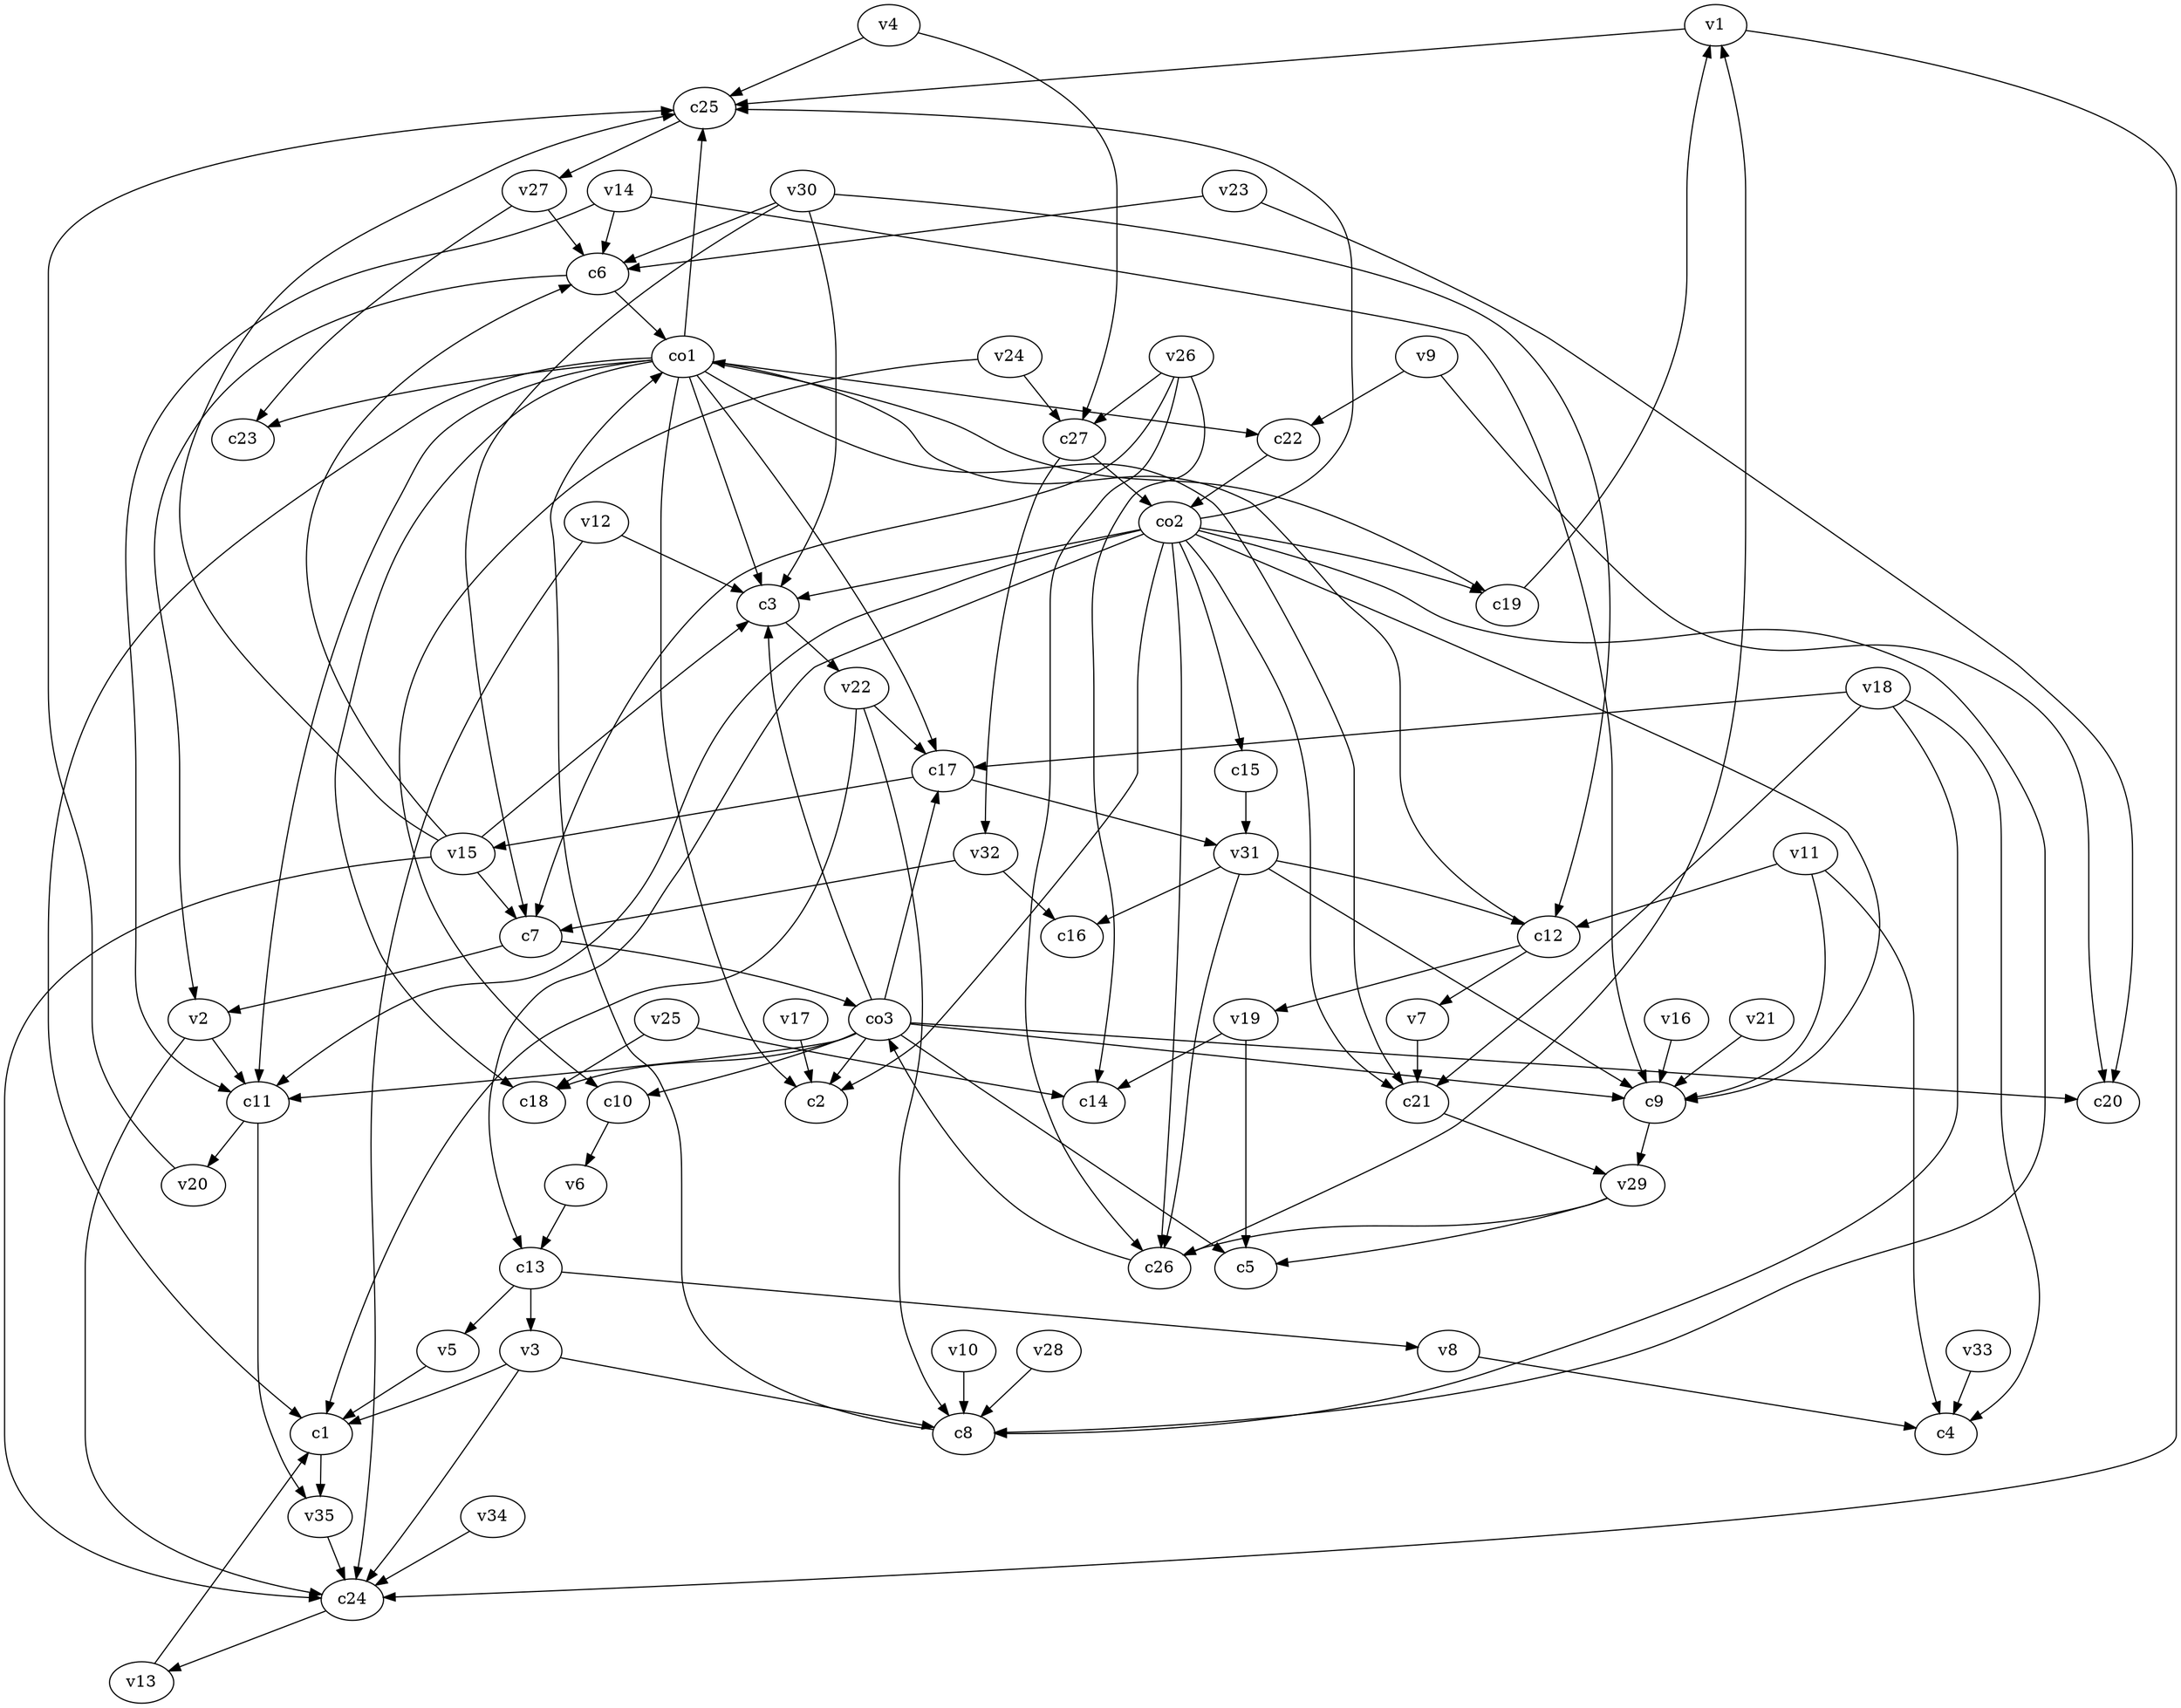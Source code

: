strict digraph  {
c1;
c2;
c3;
c4;
c5;
c6;
c7;
c8;
c9;
c10;
c11;
c12;
c13;
c14;
c15;
c16;
c17;
c18;
c19;
c20;
c21;
c22;
c23;
c24;
c25;
c26;
c27;
v1;
v2;
v3;
v4;
v5;
v6;
v7;
v8;
v9;
v10;
v11;
v12;
v13;
v14;
v15;
v16;
v17;
v18;
v19;
v20;
v21;
v22;
v23;
v24;
v25;
v26;
v27;
v28;
v29;
v30;
v31;
v32;
v33;
v34;
v35;
co1;
co2;
co3;
c1 -> v35  [weight=1];
c3 -> v22  [weight=1];
c6 -> co1  [weight=1];
c6 -> v2  [weight=1];
c7 -> v2  [weight=1];
c7 -> co3  [weight=1];
c8 -> co1  [weight=1];
c9 -> v29  [weight=1];
c10 -> v6  [weight=1];
c11 -> v35  [weight=1];
c11 -> v20  [weight=1];
c12 -> co1  [weight=1];
c12 -> v7  [weight=1];
c12 -> v19  [weight=1];
c13 -> v5  [weight=1];
c13 -> v3  [weight=1];
c13 -> v8  [weight=1];
c15 -> v31  [weight=1];
c17 -> v15  [weight=1];
c17 -> v31  [weight=1];
c19 -> v1  [weight=1];
c21 -> v29  [weight=1];
c22 -> co2  [weight=1];
c24 -> v13  [weight=1];
c25 -> v27  [weight=1];
c26 -> v1  [weight=1];
c26 -> co3  [weight=1];
c27 -> co2  [weight=1];
c27 -> v32  [weight=1];
v1 -> c24  [weight=1];
v1 -> c25  [weight=1];
v2 -> c24  [weight=1];
v2 -> c11  [weight=1];
v3 -> c1  [weight=1];
v3 -> c8  [weight=1];
v3 -> c24  [weight=1];
v4 -> c27  [weight=1];
v4 -> c25  [weight=1];
v5 -> c1  [weight=1];
v6 -> c13  [weight=1];
v7 -> c21  [weight=1];
v8 -> c4  [weight=1];
v9 -> c20  [weight=1];
v9 -> c22  [weight=1];
v10 -> c8  [weight=1];
v11 -> c9  [weight=1];
v11 -> c4  [weight=1];
v11 -> c12  [weight=1];
v12 -> c24  [weight=1];
v12 -> c3  [weight=1];
v13 -> c1  [weight=1];
v14 -> c6  [weight=1];
v14 -> c11  [weight=1];
v14 -> c9  [weight=1];
v15 -> c24  [weight=1];
v15 -> c25  [weight=1];
v15 -> c3  [weight=1];
v15 -> c7  [weight=1];
v15 -> c6  [weight=1];
v16 -> c9  [weight=1];
v17 -> c2  [weight=1];
v18 -> c4  [weight=1];
v18 -> c21  [weight=1];
v18 -> c8  [weight=1];
v18 -> c17  [weight=1];
v19 -> c14  [weight=1];
v19 -> c5  [weight=1];
v20 -> c25  [weight=1];
v21 -> c9  [weight=1];
v22 -> c8  [weight=1];
v22 -> c1  [weight=1];
v22 -> c17  [weight=1];
v23 -> c20  [weight=1];
v23 -> c6  [weight=1];
v24 -> c10  [weight=1];
v24 -> c27  [weight=1];
v25 -> c18  [weight=1];
v25 -> c14  [weight=1];
v26 -> c7  [weight=1];
v26 -> c26  [weight=1];
v26 -> c27  [weight=1];
v26 -> c14  [weight=1];
v27 -> c6  [weight=1];
v27 -> c23  [weight=1];
v28 -> c8  [weight=1];
v29 -> c5  [weight=1];
v29 -> c26  [weight=1];
v30 -> c3  [weight=1];
v30 -> c12  [weight=1];
v30 -> c7  [weight=1];
v30 -> c6  [weight=1];
v31 -> c16  [weight=1];
v31 -> c12  [weight=1];
v31 -> c9  [weight=1];
v31 -> c26  [weight=1];
v32 -> c16  [weight=1];
v32 -> c7  [weight=1];
v33 -> c4  [weight=1];
v34 -> c24  [weight=1];
v35 -> c24  [weight=1];
co1 -> c11  [weight=1];
co1 -> c19  [weight=1];
co1 -> c23  [weight=1];
co1 -> c3  [weight=1];
co1 -> c21  [weight=1];
co1 -> c18  [weight=1];
co1 -> c17  [weight=1];
co1 -> c2  [weight=1];
co1 -> c1  [weight=1];
co1 -> c22  [weight=1];
co1 -> c25  [weight=1];
co2 -> c2  [weight=1];
co2 -> c19  [weight=1];
co2 -> c13  [weight=1];
co2 -> c9  [weight=1];
co2 -> c25  [weight=1];
co2 -> c15  [weight=1];
co2 -> c26  [weight=1];
co2 -> c21  [weight=1];
co2 -> c3  [weight=1];
co2 -> c11  [weight=1];
co2 -> c8  [weight=1];
co3 -> c2  [weight=1];
co3 -> c10  [weight=1];
co3 -> c20  [weight=1];
co3 -> c11  [weight=1];
co3 -> c18  [weight=1];
co3 -> c9  [weight=1];
co3 -> c17  [weight=1];
co3 -> c3  [weight=1];
co3 -> c5  [weight=1];
}
